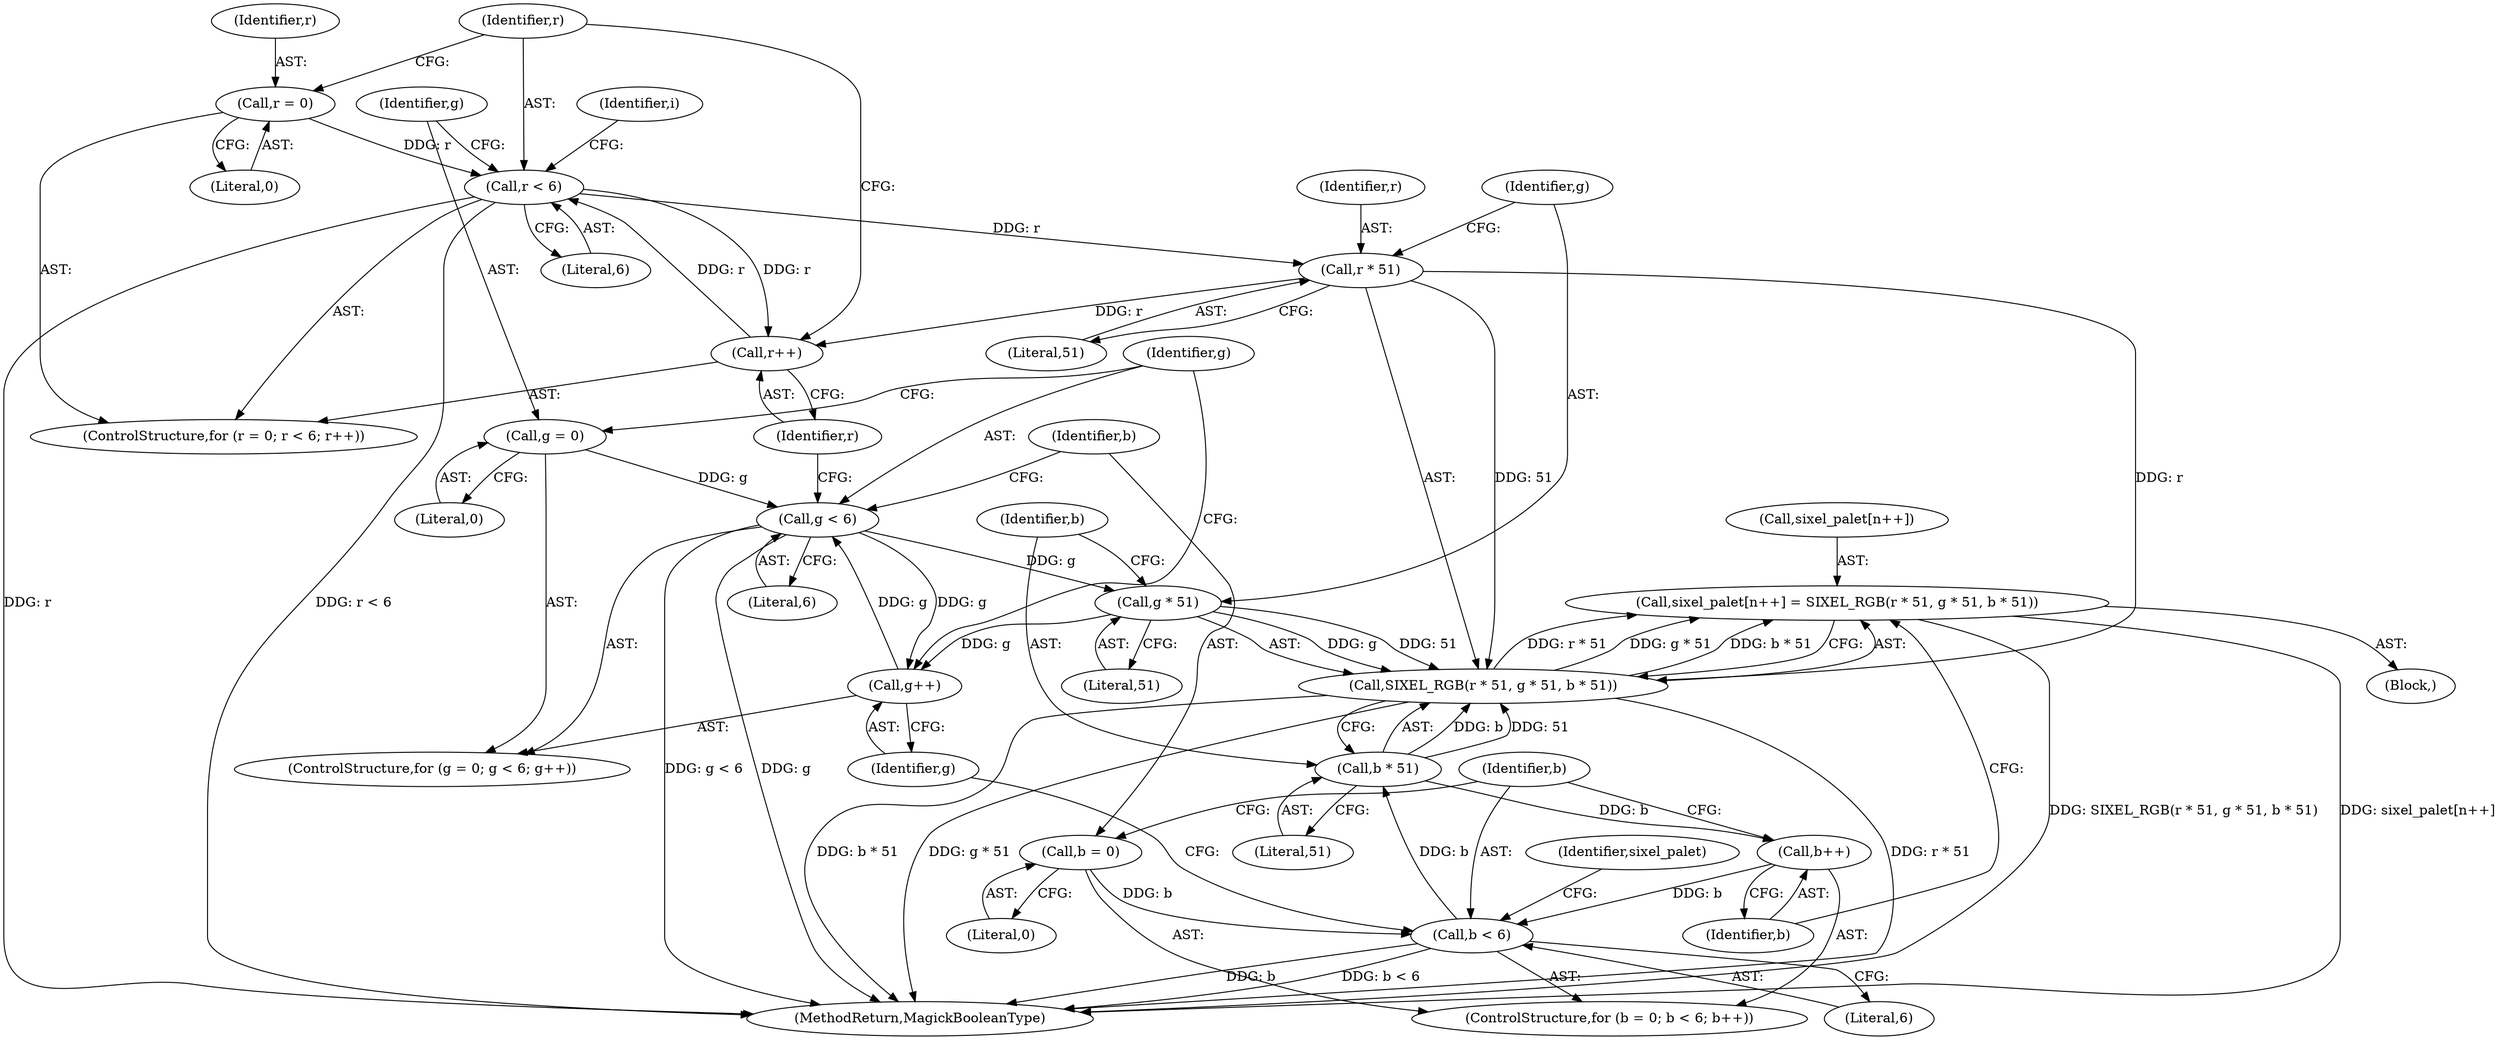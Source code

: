 digraph "0_ImageMagick_10b3823a7619ed22d42764733eb052c4159bc8c1_2@array" {
"1000262" [label="(Call,sixel_palet[n++] = SIXEL_RGB(r * 51, g * 51, b * 51))"];
"1000267" [label="(Call,SIXEL_RGB(r * 51, g * 51, b * 51))"];
"1000268" [label="(Call,r * 51)"];
"1000236" [label="(Call,r < 6)"];
"1000239" [label="(Call,r++)"];
"1000233" [label="(Call,r = 0)"];
"1000271" [label="(Call,g * 51)"];
"1000246" [label="(Call,g < 6)"];
"1000243" [label="(Call,g = 0)"];
"1000249" [label="(Call,g++)"];
"1000274" [label="(Call,b * 51)"];
"1000256" [label="(Call,b < 6)"];
"1000259" [label="(Call,b++)"];
"1000253" [label="(Call,b = 0)"];
"1001434" [label="(MethodReturn,MagickBooleanType)"];
"1000279" [label="(Identifier,i)"];
"1000242" [label="(ControlStructure,for (g = 0; g < 6; g++))"];
"1000250" [label="(Identifier,g)"];
"1000243" [label="(Call,g = 0)"];
"1000247" [label="(Identifier,g)"];
"1000258" [label="(Literal,6)"];
"1000267" [label="(Call,SIXEL_RGB(r * 51, g * 51, b * 51))"];
"1000246" [label="(Call,g < 6)"];
"1000257" [label="(Identifier,b)"];
"1000232" [label="(ControlStructure,for (r = 0; r < 6; r++))"];
"1000273" [label="(Literal,51)"];
"1000252" [label="(ControlStructure,for (b = 0; b < 6; b++))"];
"1000256" [label="(Call,b < 6)"];
"1000270" [label="(Literal,51)"];
"1000249" [label="(Call,g++)"];
"1000248" [label="(Literal,6)"];
"1000271" [label="(Call,g * 51)"];
"1000264" [label="(Identifier,sixel_palet)"];
"1000245" [label="(Literal,0)"];
"1000237" [label="(Identifier,r)"];
"1000240" [label="(Identifier,r)"];
"1000255" [label="(Literal,0)"];
"1000235" [label="(Literal,0)"];
"1000275" [label="(Identifier,b)"];
"1000233" [label="(Call,r = 0)"];
"1000269" [label="(Identifier,r)"];
"1000244" [label="(Identifier,g)"];
"1000253" [label="(Call,b = 0)"];
"1000238" [label="(Literal,6)"];
"1000272" [label="(Identifier,g)"];
"1000268" [label="(Call,r * 51)"];
"1000263" [label="(Call,sixel_palet[n++])"];
"1000274" [label="(Call,b * 51)"];
"1000260" [label="(Identifier,b)"];
"1000261" [label="(Block,)"];
"1000276" [label="(Literal,51)"];
"1000234" [label="(Identifier,r)"];
"1000259" [label="(Call,b++)"];
"1000262" [label="(Call,sixel_palet[n++] = SIXEL_RGB(r * 51, g * 51, b * 51))"];
"1000236" [label="(Call,r < 6)"];
"1000239" [label="(Call,r++)"];
"1000254" [label="(Identifier,b)"];
"1000262" -> "1000261"  [label="AST: "];
"1000262" -> "1000267"  [label="CFG: "];
"1000263" -> "1000262"  [label="AST: "];
"1000267" -> "1000262"  [label="AST: "];
"1000260" -> "1000262"  [label="CFG: "];
"1000262" -> "1001434"  [label="DDG: SIXEL_RGB(r * 51, g * 51, b * 51)"];
"1000262" -> "1001434"  [label="DDG: sixel_palet[n++]"];
"1000267" -> "1000262"  [label="DDG: r * 51"];
"1000267" -> "1000262"  [label="DDG: g * 51"];
"1000267" -> "1000262"  [label="DDG: b * 51"];
"1000267" -> "1000274"  [label="CFG: "];
"1000268" -> "1000267"  [label="AST: "];
"1000271" -> "1000267"  [label="AST: "];
"1000274" -> "1000267"  [label="AST: "];
"1000267" -> "1001434"  [label="DDG: r * 51"];
"1000267" -> "1001434"  [label="DDG: b * 51"];
"1000267" -> "1001434"  [label="DDG: g * 51"];
"1000268" -> "1000267"  [label="DDG: r"];
"1000268" -> "1000267"  [label="DDG: 51"];
"1000271" -> "1000267"  [label="DDG: g"];
"1000271" -> "1000267"  [label="DDG: 51"];
"1000274" -> "1000267"  [label="DDG: b"];
"1000274" -> "1000267"  [label="DDG: 51"];
"1000268" -> "1000270"  [label="CFG: "];
"1000269" -> "1000268"  [label="AST: "];
"1000270" -> "1000268"  [label="AST: "];
"1000272" -> "1000268"  [label="CFG: "];
"1000268" -> "1000239"  [label="DDG: r"];
"1000236" -> "1000268"  [label="DDG: r"];
"1000236" -> "1000232"  [label="AST: "];
"1000236" -> "1000238"  [label="CFG: "];
"1000237" -> "1000236"  [label="AST: "];
"1000238" -> "1000236"  [label="AST: "];
"1000244" -> "1000236"  [label="CFG: "];
"1000279" -> "1000236"  [label="CFG: "];
"1000236" -> "1001434"  [label="DDG: r"];
"1000236" -> "1001434"  [label="DDG: r < 6"];
"1000239" -> "1000236"  [label="DDG: r"];
"1000233" -> "1000236"  [label="DDG: r"];
"1000236" -> "1000239"  [label="DDG: r"];
"1000239" -> "1000232"  [label="AST: "];
"1000239" -> "1000240"  [label="CFG: "];
"1000240" -> "1000239"  [label="AST: "];
"1000237" -> "1000239"  [label="CFG: "];
"1000233" -> "1000232"  [label="AST: "];
"1000233" -> "1000235"  [label="CFG: "];
"1000234" -> "1000233"  [label="AST: "];
"1000235" -> "1000233"  [label="AST: "];
"1000237" -> "1000233"  [label="CFG: "];
"1000271" -> "1000273"  [label="CFG: "];
"1000272" -> "1000271"  [label="AST: "];
"1000273" -> "1000271"  [label="AST: "];
"1000275" -> "1000271"  [label="CFG: "];
"1000271" -> "1000249"  [label="DDG: g"];
"1000246" -> "1000271"  [label="DDG: g"];
"1000246" -> "1000242"  [label="AST: "];
"1000246" -> "1000248"  [label="CFG: "];
"1000247" -> "1000246"  [label="AST: "];
"1000248" -> "1000246"  [label="AST: "];
"1000254" -> "1000246"  [label="CFG: "];
"1000240" -> "1000246"  [label="CFG: "];
"1000246" -> "1001434"  [label="DDG: g < 6"];
"1000246" -> "1001434"  [label="DDG: g"];
"1000243" -> "1000246"  [label="DDG: g"];
"1000249" -> "1000246"  [label="DDG: g"];
"1000246" -> "1000249"  [label="DDG: g"];
"1000243" -> "1000242"  [label="AST: "];
"1000243" -> "1000245"  [label="CFG: "];
"1000244" -> "1000243"  [label="AST: "];
"1000245" -> "1000243"  [label="AST: "];
"1000247" -> "1000243"  [label="CFG: "];
"1000249" -> "1000242"  [label="AST: "];
"1000249" -> "1000250"  [label="CFG: "];
"1000250" -> "1000249"  [label="AST: "];
"1000247" -> "1000249"  [label="CFG: "];
"1000274" -> "1000276"  [label="CFG: "];
"1000275" -> "1000274"  [label="AST: "];
"1000276" -> "1000274"  [label="AST: "];
"1000274" -> "1000259"  [label="DDG: b"];
"1000256" -> "1000274"  [label="DDG: b"];
"1000256" -> "1000252"  [label="AST: "];
"1000256" -> "1000258"  [label="CFG: "];
"1000257" -> "1000256"  [label="AST: "];
"1000258" -> "1000256"  [label="AST: "];
"1000264" -> "1000256"  [label="CFG: "];
"1000250" -> "1000256"  [label="CFG: "];
"1000256" -> "1001434"  [label="DDG: b"];
"1000256" -> "1001434"  [label="DDG: b < 6"];
"1000259" -> "1000256"  [label="DDG: b"];
"1000253" -> "1000256"  [label="DDG: b"];
"1000259" -> "1000252"  [label="AST: "];
"1000259" -> "1000260"  [label="CFG: "];
"1000260" -> "1000259"  [label="AST: "];
"1000257" -> "1000259"  [label="CFG: "];
"1000253" -> "1000252"  [label="AST: "];
"1000253" -> "1000255"  [label="CFG: "];
"1000254" -> "1000253"  [label="AST: "];
"1000255" -> "1000253"  [label="AST: "];
"1000257" -> "1000253"  [label="CFG: "];
}
